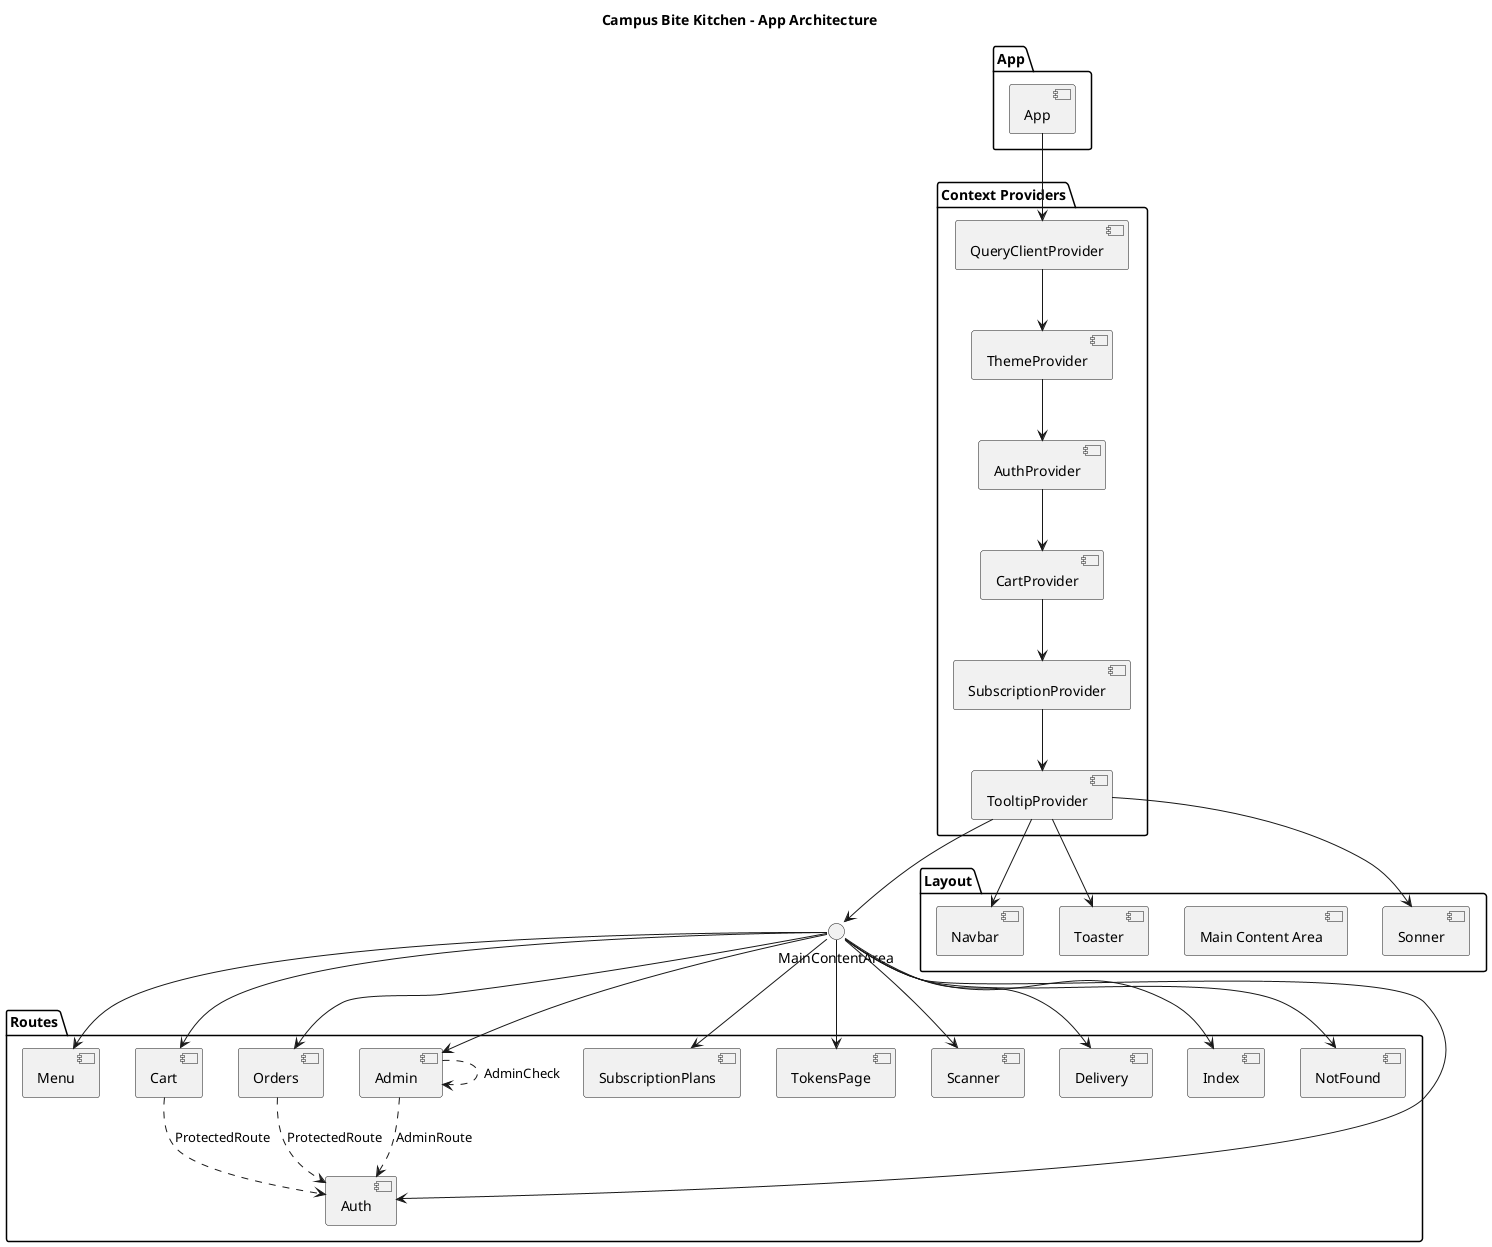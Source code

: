 @startuml
title Campus Bite Kitchen - App Architecture

package "App" {
  [App] as AppComponent
}

package "Context Providers" {
  [QueryClientProvider]
  [ThemeProvider]
  [AuthProvider]
  [CartProvider]
  [SubscriptionProvider]
  [TooltipProvider]
}

package "Layout" {
  [Navbar]
  [Main Content Area]
  [Toaster]
  [Sonner]
}

package "Routes" {
  [Auth]
  [Menu]
  [Cart]
  [Orders]
  [Admin]
  [SubscriptionPlans]
  [TokensPage]
  [Scanner]
  [Delivery]
  [Index]
  [NotFound]
}

' Relationships
AppComponent --> QueryClientProvider
QueryClientProvider --> ThemeProvider
ThemeProvider --> AuthProvider
AuthProvider --> CartProvider
CartProvider --> SubscriptionProvider
SubscriptionProvider --> TooltipProvider
TooltipProvider --> Navbar
TooltipProvider --> Toaster
TooltipProvider --> Sonner
TooltipProvider --> MainContentArea

MainContentArea --> Auth
MainContentArea --> Menu
MainContentArea --> Cart
MainContentArea --> Orders
MainContentArea --> Admin
MainContentArea --> SubscriptionPlans
MainContentArea --> TokensPage
MainContentArea --> Scanner
MainContentArea --> Delivery
MainContentArea --> Index
MainContentArea --> NotFound

' Protected Routes
Cart ..> Auth : ProtectedRoute
Orders ..> Auth : ProtectedRoute
Admin ..> Auth : AdminRoute
Admin ..> Admin : AdminCheck

@enduml
